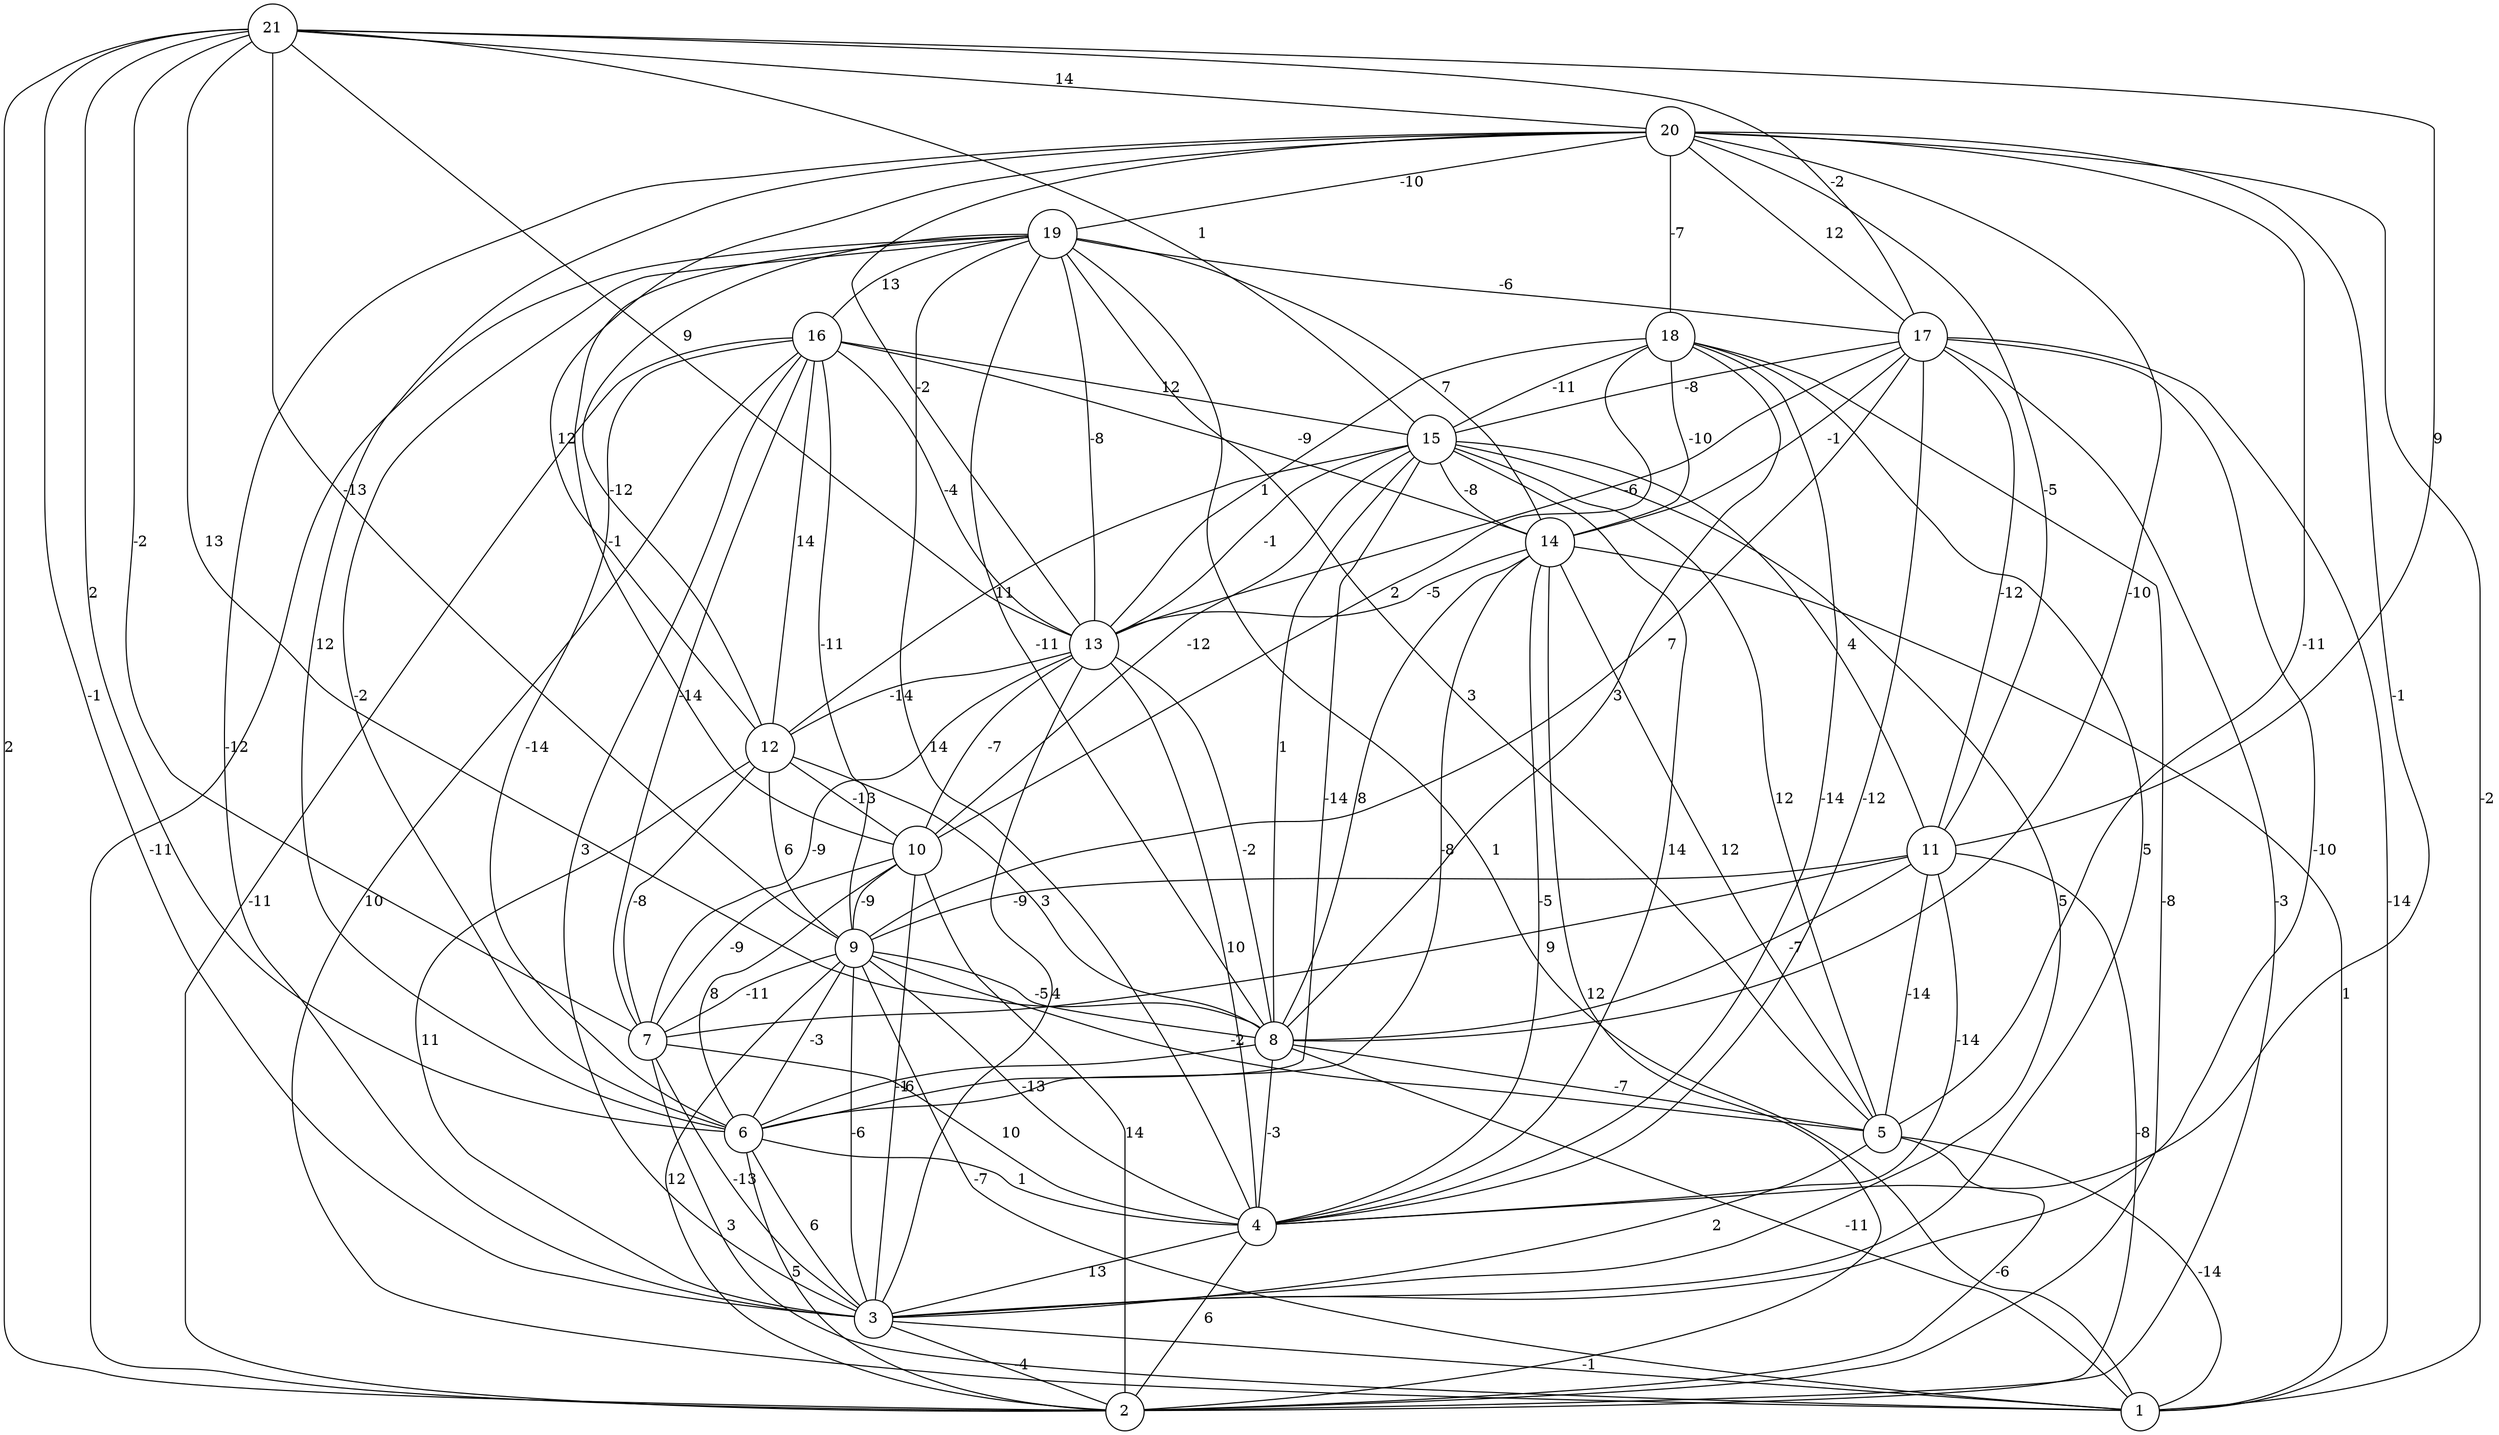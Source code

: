 graph { 
	 fontname="Helvetica,Arial,sans-serif" 
	 node [shape = circle]; 
	 21 -- 2 [label = "2"];
	 21 -- 3 [label = "-1"];
	 21 -- 6 [label = "2"];
	 21 -- 7 [label = "-2"];
	 21 -- 8 [label = "13"];
	 21 -- 9 [label = "-13"];
	 21 -- 11 [label = "9"];
	 21 -- 13 [label = "9"];
	 21 -- 15 [label = "1"];
	 21 -- 17 [label = "-2"];
	 21 -- 20 [label = "14"];
	 20 -- 1 [label = "-2"];
	 20 -- 3 [label = "-12"];
	 20 -- 4 [label = "-1"];
	 20 -- 5 [label = "-11"];
	 20 -- 6 [label = "12"];
	 20 -- 8 [label = "-10"];
	 20 -- 11 [label = "-5"];
	 20 -- 12 [label = "12"];
	 20 -- 13 [label = "-2"];
	 20 -- 17 [label = "12"];
	 20 -- 18 [label = "-7"];
	 20 -- 19 [label = "-10"];
	 19 -- 1 [label = "1"];
	 19 -- 2 [label = "-11"];
	 19 -- 4 [label = "14"];
	 19 -- 5 [label = "3"];
	 19 -- 6 [label = "-2"];
	 19 -- 8 [label = "-11"];
	 19 -- 10 [label = "-1"];
	 19 -- 12 [label = "-12"];
	 19 -- 13 [label = "-8"];
	 19 -- 14 [label = "7"];
	 19 -- 16 [label = "13"];
	 19 -- 17 [label = "-6"];
	 18 -- 2 [label = "-8"];
	 18 -- 3 [label = "5"];
	 18 -- 4 [label = "-14"];
	 18 -- 8 [label = "3"];
	 18 -- 10 [label = "2"];
	 18 -- 13 [label = "1"];
	 18 -- 14 [label = "-10"];
	 18 -- 15 [label = "-11"];
	 17 -- 1 [label = "-14"];
	 17 -- 2 [label = "-3"];
	 17 -- 3 [label = "-10"];
	 17 -- 4 [label = "-12"];
	 17 -- 9 [label = "7"];
	 17 -- 11 [label = "-12"];
	 17 -- 13 [label = "-6"];
	 17 -- 14 [label = "-1"];
	 17 -- 15 [label = "-8"];
	 16 -- 1 [label = "10"];
	 16 -- 2 [label = "-11"];
	 16 -- 3 [label = "3"];
	 16 -- 6 [label = "-14"];
	 16 -- 7 [label = "-14"];
	 16 -- 9 [label = "-11"];
	 16 -- 12 [label = "14"];
	 16 -- 13 [label = "-4"];
	 16 -- 14 [label = "-9"];
	 16 -- 15 [label = "12"];
	 15 -- 3 [label = "5"];
	 15 -- 4 [label = "14"];
	 15 -- 5 [label = "12"];
	 15 -- 6 [label = "-14"];
	 15 -- 8 [label = "1"];
	 15 -- 10 [label = "-12"];
	 15 -- 11 [label = "4"];
	 15 -- 12 [label = "11"];
	 15 -- 13 [label = "-1"];
	 15 -- 14 [label = "-8"];
	 14 -- 1 [label = "1"];
	 14 -- 2 [label = "12"];
	 14 -- 4 [label = "-5"];
	 14 -- 5 [label = "12"];
	 14 -- 6 [label = "-8"];
	 14 -- 8 [label = "8"];
	 14 -- 13 [label = "-5"];
	 13 -- 3 [label = "4"];
	 13 -- 4 [label = "10"];
	 13 -- 7 [label = "-9"];
	 13 -- 8 [label = "-2"];
	 13 -- 10 [label = "-7"];
	 13 -- 12 [label = "-14"];
	 12 -- 3 [label = "11"];
	 12 -- 7 [label = "-8"];
	 12 -- 8 [label = "3"];
	 12 -- 9 [label = "6"];
	 12 -- 10 [label = "-13"];
	 11 -- 2 [label = "-8"];
	 11 -- 4 [label = "-14"];
	 11 -- 5 [label = "-14"];
	 11 -- 7 [label = "9"];
	 11 -- 8 [label = "-7"];
	 11 -- 9 [label = "-9"];
	 10 -- 2 [label = "14"];
	 10 -- 3 [label = "-1"];
	 10 -- 6 [label = "8"];
	 10 -- 7 [label = "-9"];
	 10 -- 9 [label = "-9"];
	 9 -- 1 [label = "-7"];
	 9 -- 2 [label = "12"];
	 9 -- 3 [label = "-6"];
	 9 -- 4 [label = "-13"];
	 9 -- 5 [label = "-2"];
	 9 -- 6 [label = "-3"];
	 9 -- 7 [label = "-11"];
	 9 -- 8 [label = "-5"];
	 8 -- 1 [label = "-11"];
	 8 -- 4 [label = "-3"];
	 8 -- 5 [label = "-7"];
	 8 -- 6 [label = "-6"];
	 7 -- 1 [label = "3"];
	 7 -- 3 [label = "-13"];
	 7 -- 4 [label = "10"];
	 6 -- 2 [label = "5"];
	 6 -- 3 [label = "6"];
	 6 -- 4 [label = "1"];
	 5 -- 1 [label = "-14"];
	 5 -- 2 [label = "-6"];
	 5 -- 3 [label = "2"];
	 4 -- 2 [label = "6"];
	 4 -- 3 [label = "13"];
	 3 -- 1 [label = "-1"];
	 3 -- 2 [label = "-4"];
	 1;
	 2;
	 3;
	 4;
	 5;
	 6;
	 7;
	 8;
	 9;
	 10;
	 11;
	 12;
	 13;
	 14;
	 15;
	 16;
	 17;
	 18;
	 19;
	 20;
	 21;
}
